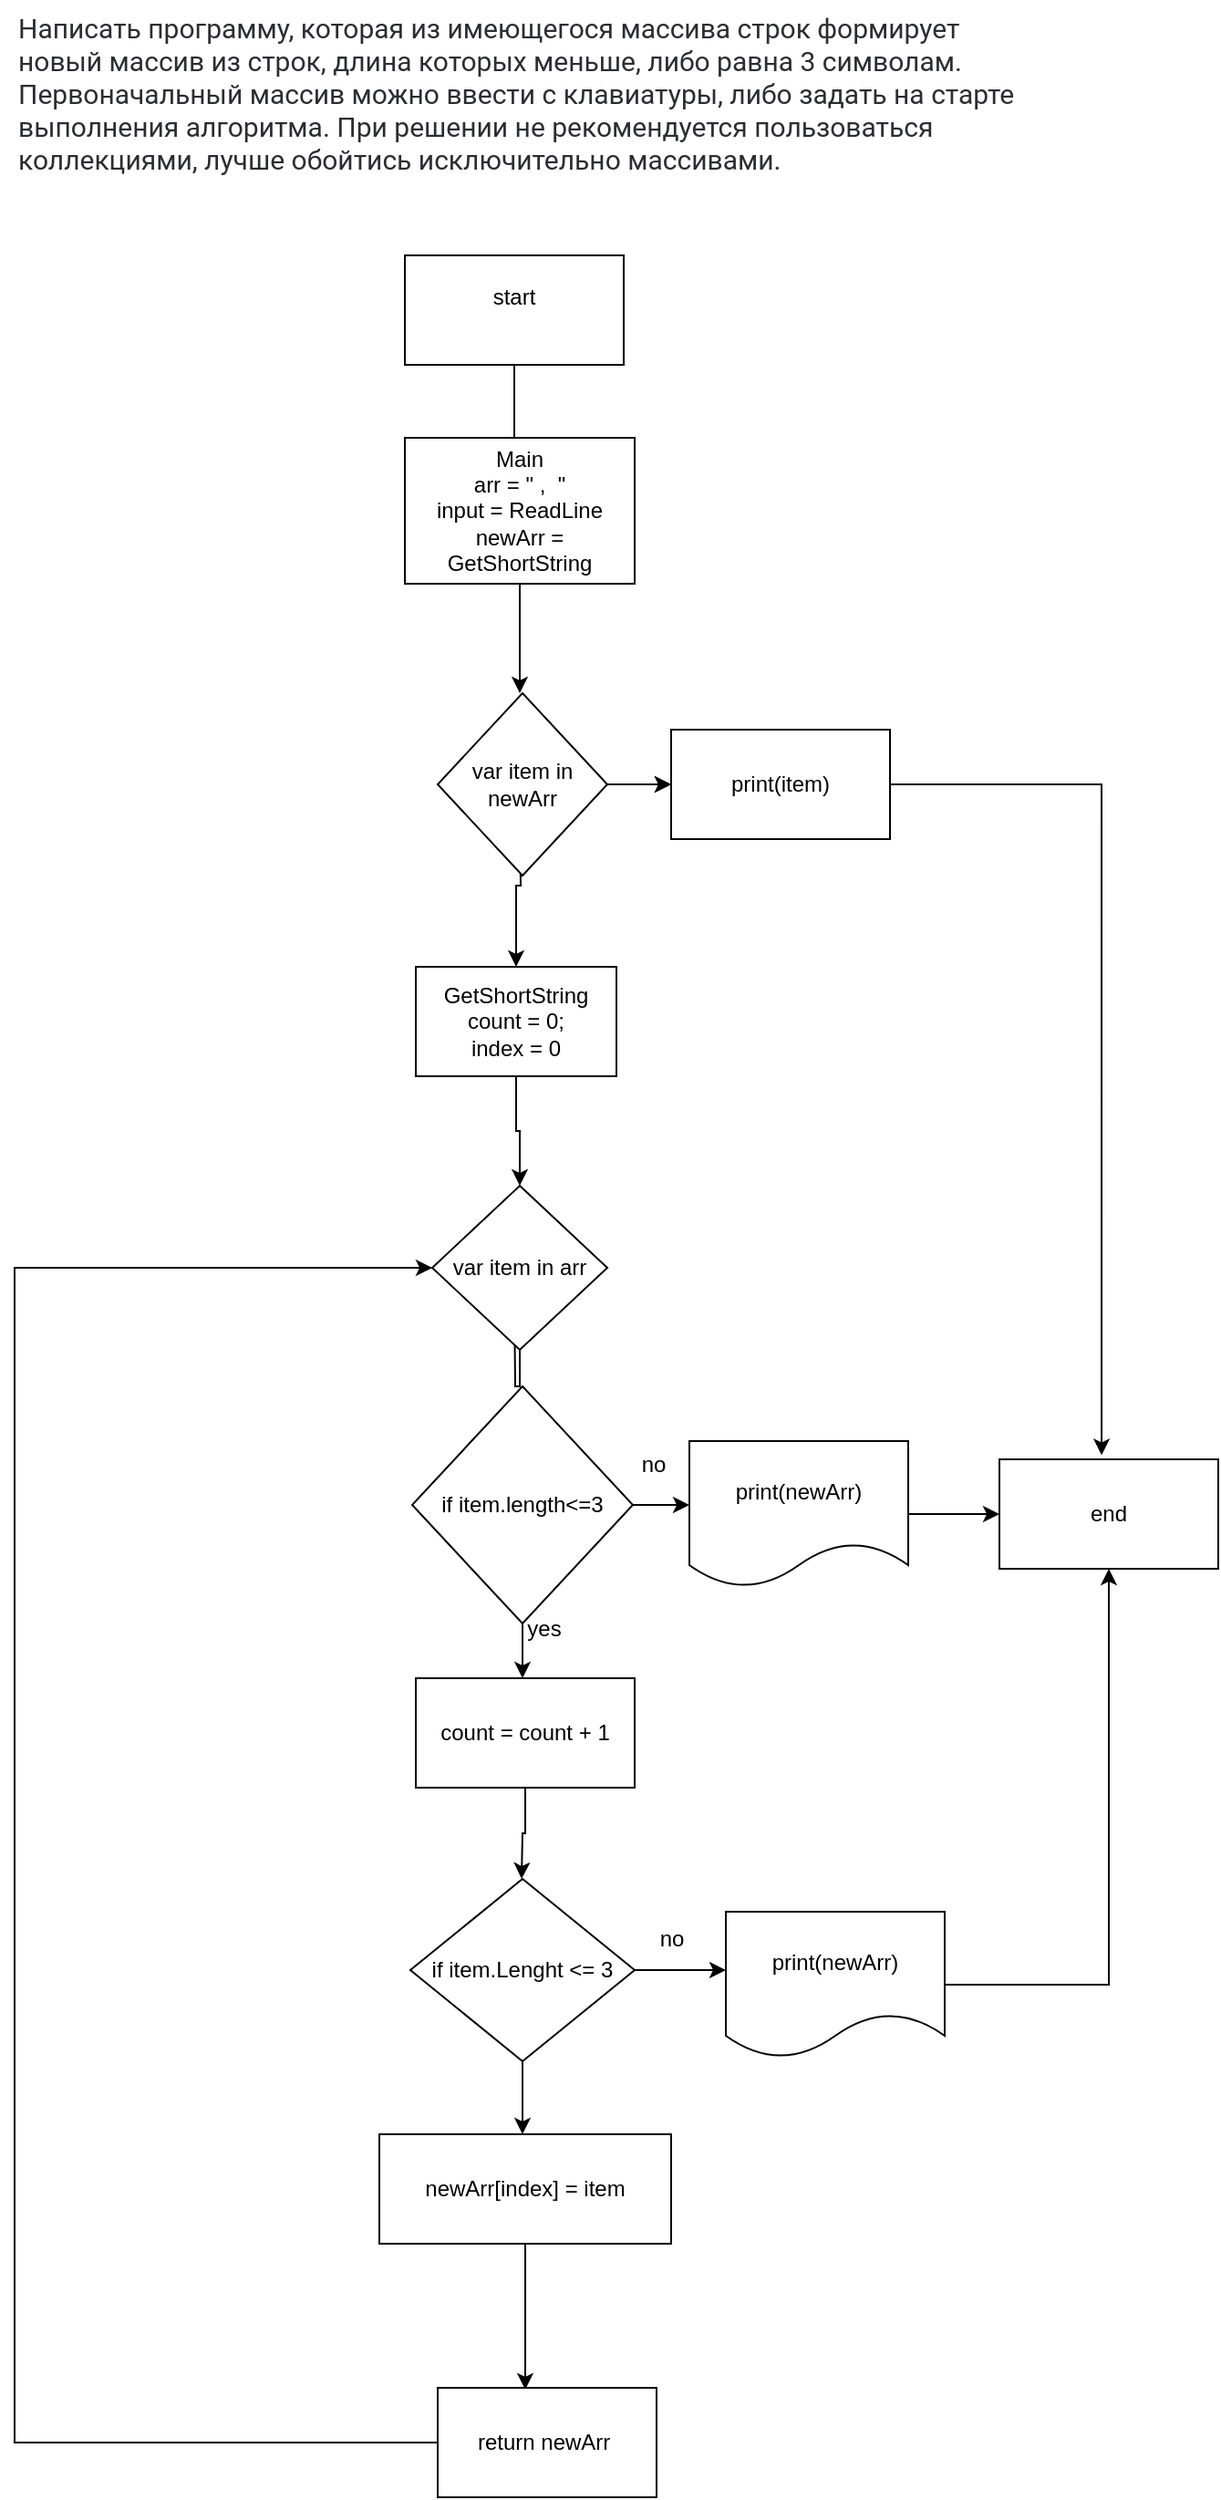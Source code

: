 <mxfile version="23.1.6" type="device">
  <diagram name="Page-1" id="RpocAG7ffprjmrDyYWEC">
    <mxGraphModel dx="1339" dy="1962" grid="1" gridSize="10" guides="1" tooltips="1" connect="1" arrows="1" fold="1" page="1" pageScale="1" pageWidth="827" pageHeight="1169" math="0" shadow="0">
      <root>
        <mxCell id="0" />
        <mxCell id="1" parent="0" />
        <mxCell id="wYNCkOnksIzqo9ctAozY-13" style="edgeStyle=orthogonalEdgeStyle;rounded=0;orthogonalLoop=1;jettySize=auto;html=1;" parent="1" source="wYNCkOnksIzqo9ctAozY-1" edge="1">
          <mxGeometry relative="1" as="geometry">
            <mxPoint x="414" y="110" as="targetPoint" />
          </mxGeometry>
        </mxCell>
        <mxCell id="wYNCkOnksIzqo9ctAozY-1" value="start&lt;div&gt;&lt;br/&gt;&lt;/div&gt;" style="rounded=0;whiteSpace=wrap;html=1;" parent="1" vertex="1">
          <mxGeometry x="354" width="120" height="60" as="geometry" />
        </mxCell>
        <mxCell id="wYNCkOnksIzqo9ctAozY-4" style="edgeStyle=orthogonalEdgeStyle;rounded=0;orthogonalLoop=1;jettySize=auto;html=1;" parent="1" target="wYNCkOnksIzqo9ctAozY-5" edge="1">
          <mxGeometry relative="1" as="geometry">
            <mxPoint x="414" y="320" as="targetPoint" />
            <mxPoint x="417" y="300" as="sourcePoint" />
          </mxGeometry>
        </mxCell>
        <mxCell id="wYNCkOnksIzqo9ctAozY-8" style="edgeStyle=orthogonalEdgeStyle;rounded=0;orthogonalLoop=1;jettySize=auto;html=1;" parent="1" source="wYNCkOnksIzqo9ctAozY-5" target="wYNCkOnksIzqo9ctAozY-9" edge="1">
          <mxGeometry relative="1" as="geometry">
            <mxPoint x="414" y="430" as="targetPoint" />
          </mxGeometry>
        </mxCell>
        <mxCell id="wYNCkOnksIzqo9ctAozY-5" value="GetShortString&lt;br&gt;count = 0;&lt;div&gt;index = 0&lt;/div&gt;" style="rounded=0;whiteSpace=wrap;html=1;" parent="1" vertex="1">
          <mxGeometry x="360" y="390" width="110" height="60" as="geometry" />
        </mxCell>
        <mxCell id="wYNCkOnksIzqo9ctAozY-10" style="edgeStyle=orthogonalEdgeStyle;rounded=0;orthogonalLoop=1;jettySize=auto;html=1;" parent="1" source="wYNCkOnksIzqo9ctAozY-9" edge="1">
          <mxGeometry relative="1" as="geometry">
            <mxPoint x="414" y="570" as="targetPoint" />
          </mxGeometry>
        </mxCell>
        <mxCell id="wYNCkOnksIzqo9ctAozY-9" value="var item in arr" style="rhombus;whiteSpace=wrap;html=1;" parent="1" vertex="1">
          <mxGeometry x="369" y="510" width="96" height="90" as="geometry" />
        </mxCell>
        <mxCell id="wYNCkOnksIzqo9ctAozY-14" style="edgeStyle=orthogonalEdgeStyle;rounded=0;orthogonalLoop=1;jettySize=auto;html=1;entryX=0.5;entryY=0;entryDx=0;entryDy=0;" parent="1" source="wYNCkOnksIzqo9ctAozY-12" edge="1">
          <mxGeometry relative="1" as="geometry">
            <mxPoint x="417" y="240" as="targetPoint" />
          </mxGeometry>
        </mxCell>
        <mxCell id="wYNCkOnksIzqo9ctAozY-12" value="Main&lt;br&gt;arr = &quot; ,&amp;nbsp; &quot;&lt;br&gt;input = ReadLine&lt;br&gt;newArr = GetShortString" style="rounded=0;whiteSpace=wrap;html=1;" parent="1" vertex="1">
          <mxGeometry x="354" y="100" width="126" height="80" as="geometry" />
        </mxCell>
        <mxCell id="wYNCkOnksIzqo9ctAozY-16" style="edgeStyle=orthogonalEdgeStyle;rounded=0;orthogonalLoop=1;jettySize=auto;html=1;" parent="1" source="wYNCkOnksIzqo9ctAozY-15" target="wYNCkOnksIzqo9ctAozY-17" edge="1">
          <mxGeometry relative="1" as="geometry">
            <mxPoint x="500" y="290" as="targetPoint" />
          </mxGeometry>
        </mxCell>
        <mxCell id="YhehvG_tp5_DgapqFYYA-1" value="" style="edgeStyle=orthogonalEdgeStyle;rounded=0;orthogonalLoop=1;jettySize=auto;html=1;" parent="1" source="wYNCkOnksIzqo9ctAozY-15" target="wYNCkOnksIzqo9ctAozY-17" edge="1">
          <mxGeometry relative="1" as="geometry" />
        </mxCell>
        <mxCell id="wYNCkOnksIzqo9ctAozY-15" value="var item in newArr" style="rhombus;whiteSpace=wrap;html=1;" parent="1" vertex="1">
          <mxGeometry x="372" y="240" width="93" height="100" as="geometry" />
        </mxCell>
        <mxCell id="wYNCkOnksIzqo9ctAozY-17" value="print(item)" style="rounded=0;whiteSpace=wrap;html=1;" parent="1" vertex="1">
          <mxGeometry x="500" y="260" width="120" height="60" as="geometry" />
        </mxCell>
        <mxCell id="wYNCkOnksIzqo9ctAozY-19" style="edgeStyle=orthogonalEdgeStyle;rounded=0;orthogonalLoop=1;jettySize=auto;html=1;" parent="1" source="wYNCkOnksIzqo9ctAozY-18" edge="1">
          <mxGeometry relative="1" as="geometry">
            <mxPoint x="510" y="685" as="targetPoint" />
          </mxGeometry>
        </mxCell>
        <mxCell id="wYNCkOnksIzqo9ctAozY-22" style="edgeStyle=orthogonalEdgeStyle;rounded=0;orthogonalLoop=1;jettySize=auto;html=1;" parent="1" source="wYNCkOnksIzqo9ctAozY-18" edge="1">
          <mxGeometry relative="1" as="geometry">
            <mxPoint x="418.5" y="780" as="targetPoint" />
          </mxGeometry>
        </mxCell>
        <mxCell id="wYNCkOnksIzqo9ctAozY-18" value="if item.length&amp;lt;=3" style="rhombus;whiteSpace=wrap;html=1;" parent="1" vertex="1">
          <mxGeometry x="358" y="620" width="121" height="130" as="geometry" />
        </mxCell>
        <mxCell id="wYNCkOnksIzqo9ctAozY-20" value="no" style="text;html=1;align=center;verticalAlign=middle;resizable=0;points=[];autosize=1;strokeColor=none;fillColor=none;" parent="1" vertex="1">
          <mxGeometry x="470" y="648" width="40" height="30" as="geometry" />
        </mxCell>
        <mxCell id="wYNCkOnksIzqo9ctAozY-23" style="edgeStyle=orthogonalEdgeStyle;rounded=0;orthogonalLoop=1;jettySize=auto;html=1;" parent="1" source="wYNCkOnksIzqo9ctAozY-21" target="wYNCkOnksIzqo9ctAozY-24" edge="1">
          <mxGeometry relative="1" as="geometry">
            <mxPoint x="670" y="690" as="targetPoint" />
          </mxGeometry>
        </mxCell>
        <mxCell id="wYNCkOnksIzqo9ctAozY-21" value="print(newArr)" style="shape=document;whiteSpace=wrap;html=1;boundedLbl=1;" parent="1" vertex="1">
          <mxGeometry x="510" y="650" width="120" height="80" as="geometry" />
        </mxCell>
        <mxCell id="wYNCkOnksIzqo9ctAozY-24" value="end" style="rounded=0;whiteSpace=wrap;html=1;" parent="1" vertex="1">
          <mxGeometry x="680" y="660" width="120" height="60" as="geometry" />
        </mxCell>
        <mxCell id="wYNCkOnksIzqo9ctAozY-25" style="edgeStyle=orthogonalEdgeStyle;rounded=0;orthogonalLoop=1;jettySize=auto;html=1;entryX=0.467;entryY=-0.038;entryDx=0;entryDy=0;entryPerimeter=0;" parent="1" source="wYNCkOnksIzqo9ctAozY-17" target="wYNCkOnksIzqo9ctAozY-24" edge="1">
          <mxGeometry relative="1" as="geometry" />
        </mxCell>
        <mxCell id="wYNCkOnksIzqo9ctAozY-27" style="edgeStyle=orthogonalEdgeStyle;rounded=0;orthogonalLoop=1;jettySize=auto;html=1;" parent="1" source="wYNCkOnksIzqo9ctAozY-26" edge="1">
          <mxGeometry relative="1" as="geometry">
            <mxPoint x="418" y="890" as="targetPoint" />
          </mxGeometry>
        </mxCell>
        <mxCell id="wYNCkOnksIzqo9ctAozY-26" value="count = count + 1" style="rounded=0;whiteSpace=wrap;html=1;" parent="1" vertex="1">
          <mxGeometry x="360" y="780" width="120" height="60" as="geometry" />
        </mxCell>
        <mxCell id="wYNCkOnksIzqo9ctAozY-31" style="edgeStyle=orthogonalEdgeStyle;rounded=0;orthogonalLoop=1;jettySize=auto;html=1;" parent="1" source="wYNCkOnksIzqo9ctAozY-29" edge="1">
          <mxGeometry relative="1" as="geometry">
            <mxPoint x="418.5" y="1030" as="targetPoint" />
          </mxGeometry>
        </mxCell>
        <mxCell id="wYNCkOnksIzqo9ctAozY-35" style="edgeStyle=orthogonalEdgeStyle;rounded=0;orthogonalLoop=1;jettySize=auto;html=1;" parent="1" source="wYNCkOnksIzqo9ctAozY-29" edge="1">
          <mxGeometry relative="1" as="geometry">
            <mxPoint x="530" y="940" as="targetPoint" />
          </mxGeometry>
        </mxCell>
        <mxCell id="wYNCkOnksIzqo9ctAozY-29" value="if item.Lenght &amp;lt;= 3" style="rhombus;whiteSpace=wrap;html=1;" parent="1" vertex="1">
          <mxGeometry x="357" y="890" width="123" height="100" as="geometry" />
        </mxCell>
        <mxCell id="wYNCkOnksIzqo9ctAozY-32" value="yes" style="text;html=1;align=center;verticalAlign=middle;resizable=0;points=[];autosize=1;strokeColor=none;fillColor=none;" parent="1" vertex="1">
          <mxGeometry x="410" y="738" width="40" height="30" as="geometry" />
        </mxCell>
        <mxCell id="wYNCkOnksIzqo9ctAozY-34" style="edgeStyle=orthogonalEdgeStyle;rounded=0;orthogonalLoop=1;jettySize=auto;html=1;" parent="1" source="wYNCkOnksIzqo9ctAozY-33" edge="1">
          <mxGeometry relative="1" as="geometry">
            <mxPoint x="420" y="1170" as="targetPoint" />
          </mxGeometry>
        </mxCell>
        <mxCell id="wYNCkOnksIzqo9ctAozY-33" value="newArr[index] = item" style="rounded=0;whiteSpace=wrap;html=1;" parent="1" vertex="1">
          <mxGeometry x="340" y="1030" width="160" height="60" as="geometry" />
        </mxCell>
        <mxCell id="wYNCkOnksIzqo9ctAozY-36" value="no" style="text;html=1;align=center;verticalAlign=middle;resizable=0;points=[];autosize=1;strokeColor=none;fillColor=none;" parent="1" vertex="1">
          <mxGeometry x="480" y="908" width="40" height="30" as="geometry" />
        </mxCell>
        <mxCell id="wYNCkOnksIzqo9ctAozY-38" style="edgeStyle=orthogonalEdgeStyle;rounded=0;orthogonalLoop=1;jettySize=auto;html=1;entryX=0.5;entryY=1;entryDx=0;entryDy=0;" parent="1" source="wYNCkOnksIzqo9ctAozY-37" target="wYNCkOnksIzqo9ctAozY-24" edge="1">
          <mxGeometry relative="1" as="geometry">
            <mxPoint x="720" y="948" as="targetPoint" />
          </mxGeometry>
        </mxCell>
        <mxCell id="wYNCkOnksIzqo9ctAozY-37" value="print(newArr)" style="shape=document;whiteSpace=wrap;html=1;boundedLbl=1;" parent="1" vertex="1">
          <mxGeometry x="530" y="908" width="120" height="80" as="geometry" />
        </mxCell>
        <mxCell id="wYNCkOnksIzqo9ctAozY-40" style="edgeStyle=orthogonalEdgeStyle;rounded=0;orthogonalLoop=1;jettySize=auto;html=1;entryX=0;entryY=0.5;entryDx=0;entryDy=0;" parent="1" source="wYNCkOnksIzqo9ctAozY-39" target="wYNCkOnksIzqo9ctAozY-9" edge="1">
          <mxGeometry relative="1" as="geometry">
            <Array as="points">
              <mxPoint x="140" y="1199" />
              <mxPoint x="140" y="555" />
            </Array>
          </mxGeometry>
        </mxCell>
        <mxCell id="wYNCkOnksIzqo9ctAozY-39" value="return newArr&amp;nbsp;" style="rounded=0;whiteSpace=wrap;html=1;" parent="1" vertex="1">
          <mxGeometry x="372" y="1169" width="120" height="60" as="geometry" />
        </mxCell>
        <mxCell id="7EhCMQGrU853Kn4HotEz-2" value="&lt;span style=&quot;color: rgb(44, 45, 48); font-family: Onest, Roboto, &amp;quot;San Francisco&amp;quot;, &amp;quot;Helvetica Neue&amp;quot;, Helvetica, Arial; font-size: 15px; font-style: normal; font-variant-ligatures: normal; font-variant-caps: normal; font-weight: 400; letter-spacing: normal; orphans: 2; text-align: start; text-indent: 0px; text-transform: none; widows: 2; word-spacing: 0px; -webkit-text-stroke-width: 0px; background-color: rgb(255, 255, 255); text-decoration-thickness: initial; text-decoration-style: initial; text-decoration-color: initial; float: none; display: inline !important;&quot;&gt;Написать программу, которая из имеющегося массива строк формирует новый массив из строк, длина которых меньше, либо равна 3 символам. Первоначальный массив можно ввести с клавиатуры, либо задать на старте выполнения алгоритма. При решении не рекомендуется пользоваться коллекциями, лучше обойтись исключительно массивами.&lt;/span&gt;" style="text;whiteSpace=wrap;html=1;" vertex="1" parent="1">
          <mxGeometry x="140" y="-140" width="560" height="110" as="geometry" />
        </mxCell>
      </root>
    </mxGraphModel>
  </diagram>
</mxfile>
